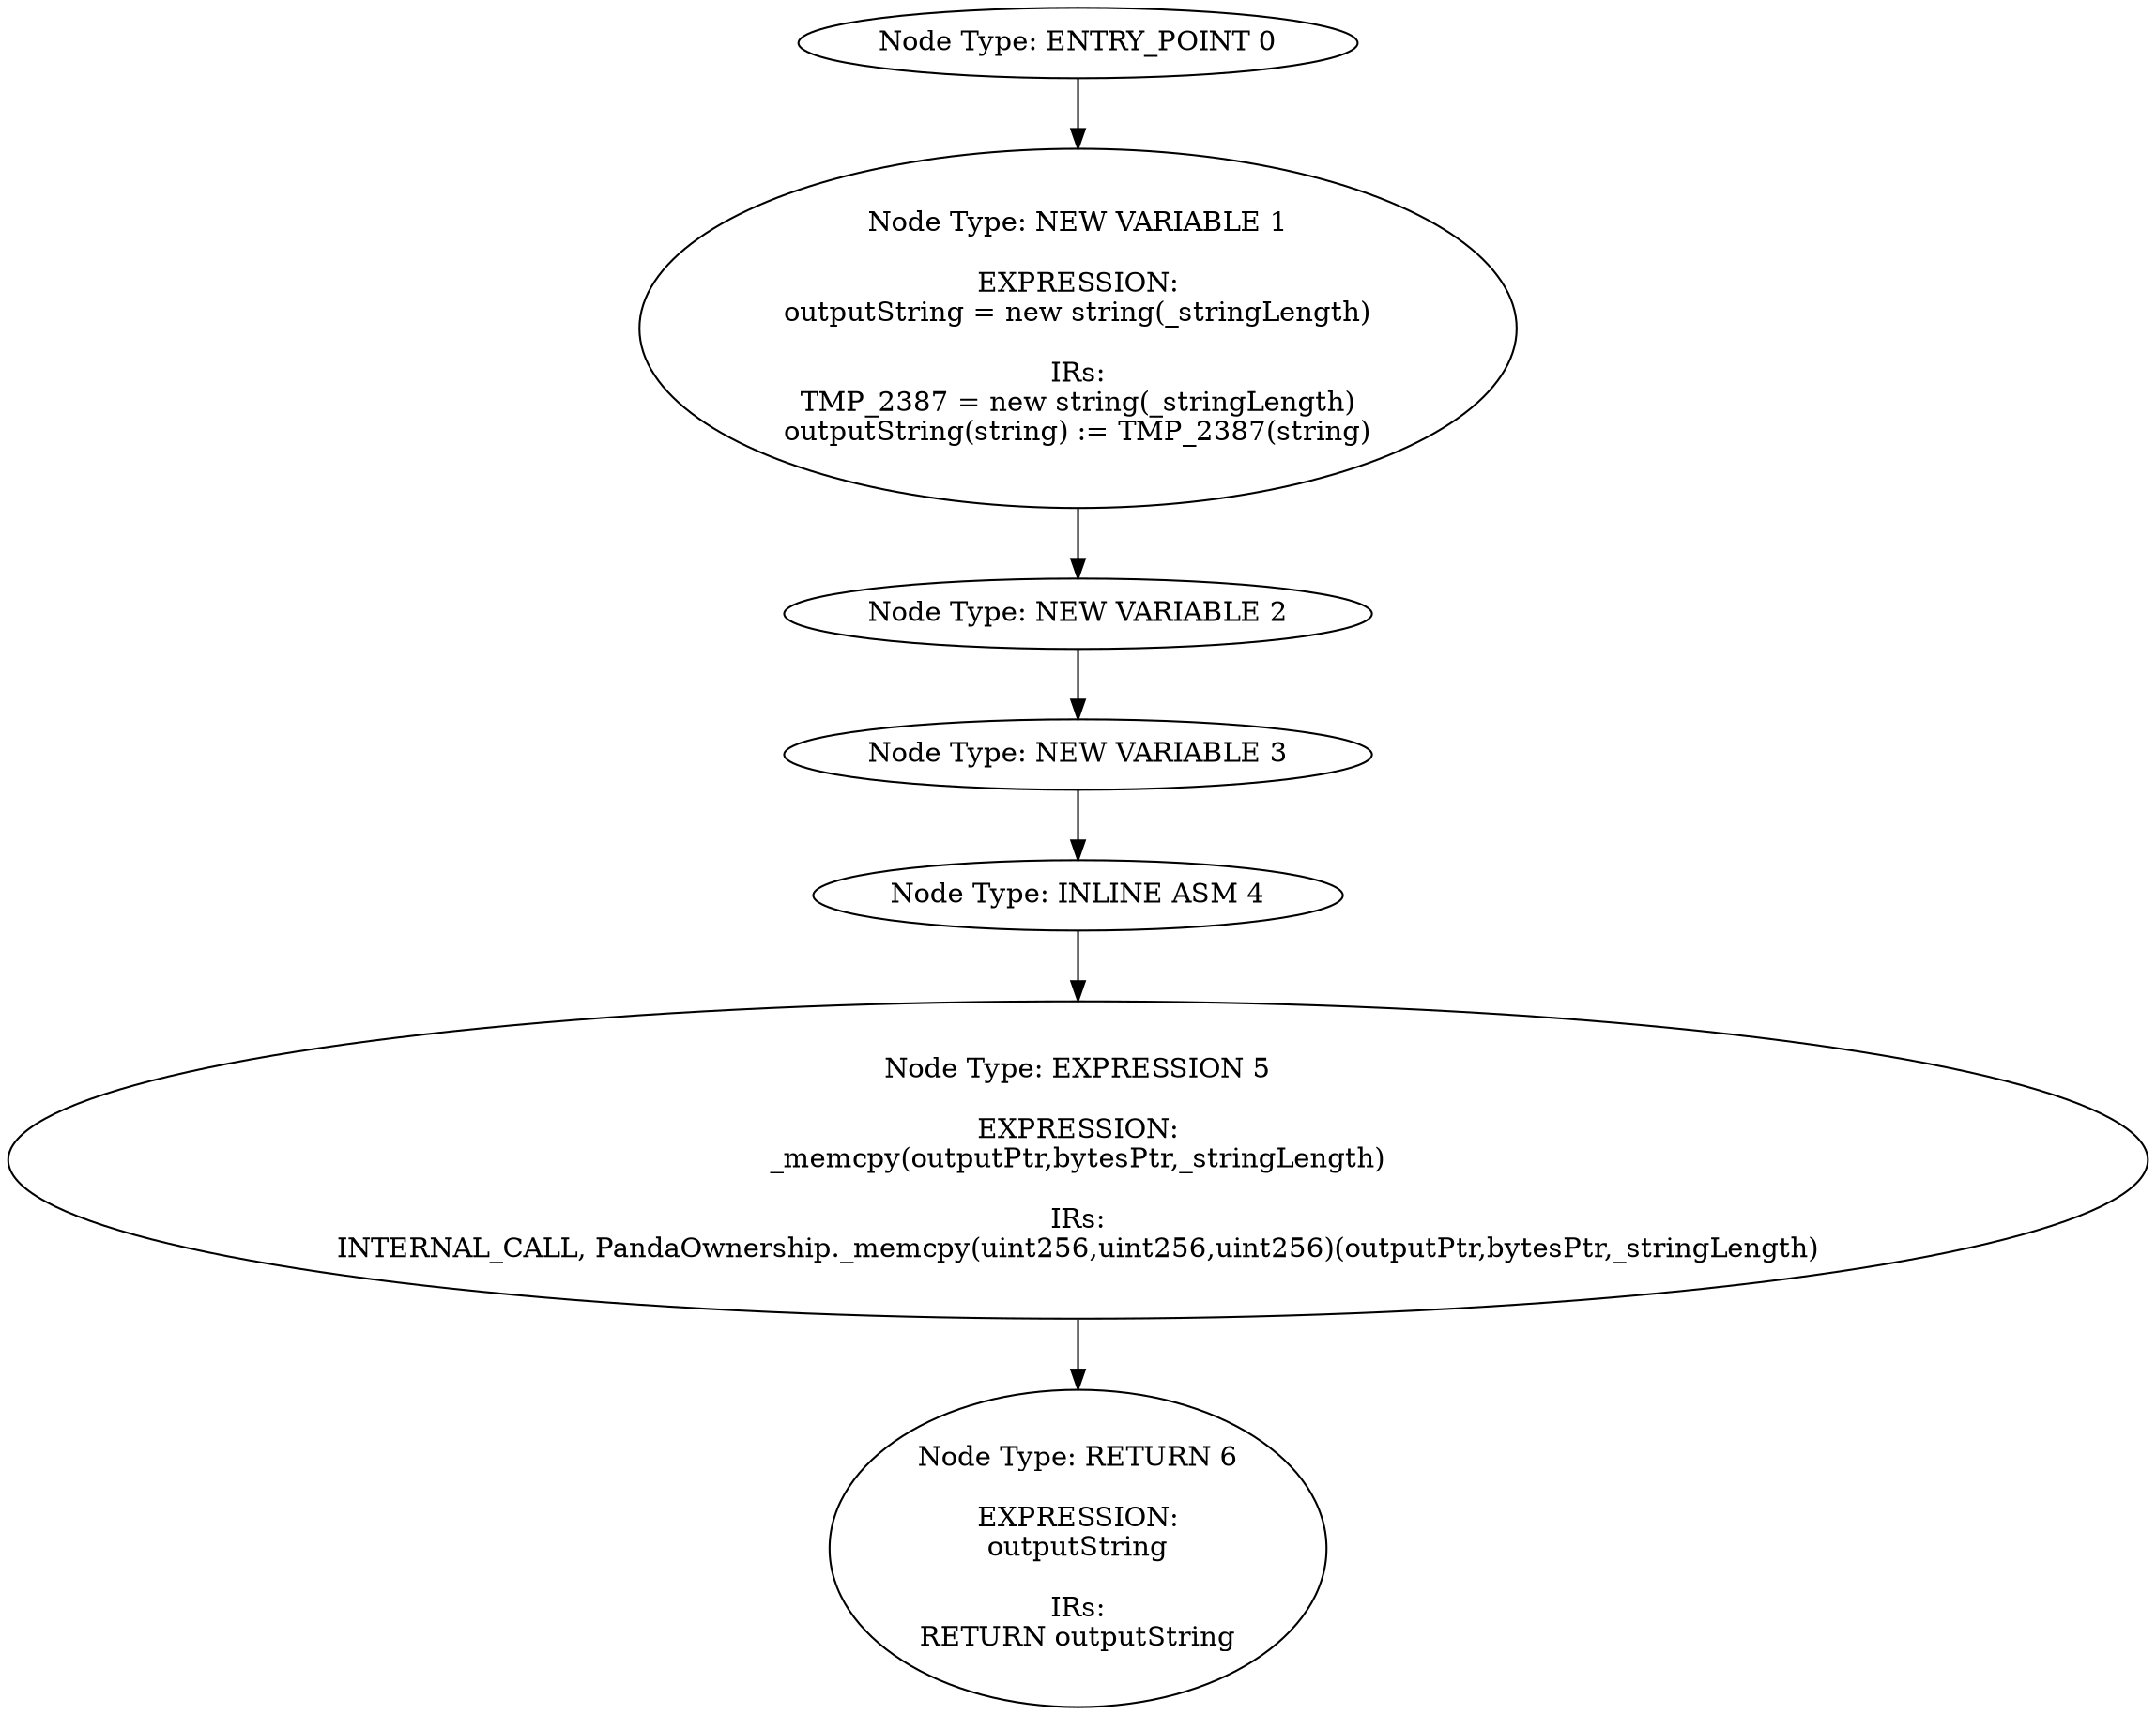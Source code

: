 digraph{
0[label="Node Type: ENTRY_POINT 0
"];
0->1;
1[label="Node Type: NEW VARIABLE 1

EXPRESSION:
outputString = new string(_stringLength)

IRs:
TMP_2387 = new string(_stringLength)
outputString(string) := TMP_2387(string)"];
1->2;
2[label="Node Type: NEW VARIABLE 2
"];
2->3;
3[label="Node Type: NEW VARIABLE 3
"];
3->4;
4[label="Node Type: INLINE ASM 4
"];
4->5;
5[label="Node Type: EXPRESSION 5

EXPRESSION:
_memcpy(outputPtr,bytesPtr,_stringLength)

IRs:
INTERNAL_CALL, PandaOwnership._memcpy(uint256,uint256,uint256)(outputPtr,bytesPtr,_stringLength)"];
5->6;
6[label="Node Type: RETURN 6

EXPRESSION:
outputString

IRs:
RETURN outputString"];
}
